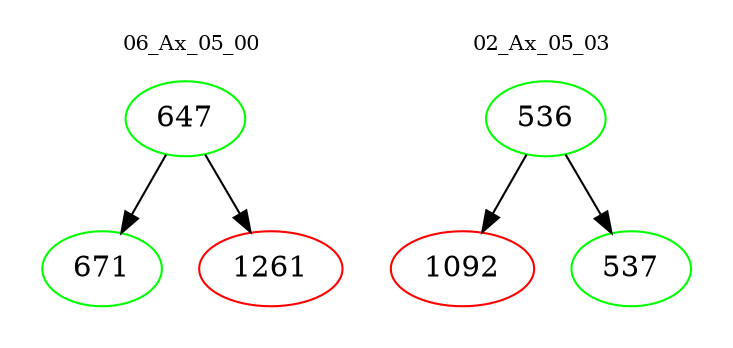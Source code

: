digraph{
subgraph cluster_0 {
color = white
label = "06_Ax_05_00";
fontsize=10;
T0_647 [label="647", color="green"]
T0_647 -> T0_671 [color="black"]
T0_671 [label="671", color="green"]
T0_647 -> T0_1261 [color="black"]
T0_1261 [label="1261", color="red"]
}
subgraph cluster_1 {
color = white
label = "02_Ax_05_03";
fontsize=10;
T1_536 [label="536", color="green"]
T1_536 -> T1_1092 [color="black"]
T1_1092 [label="1092", color="red"]
T1_536 -> T1_537 [color="black"]
T1_537 [label="537", color="green"]
}
}
